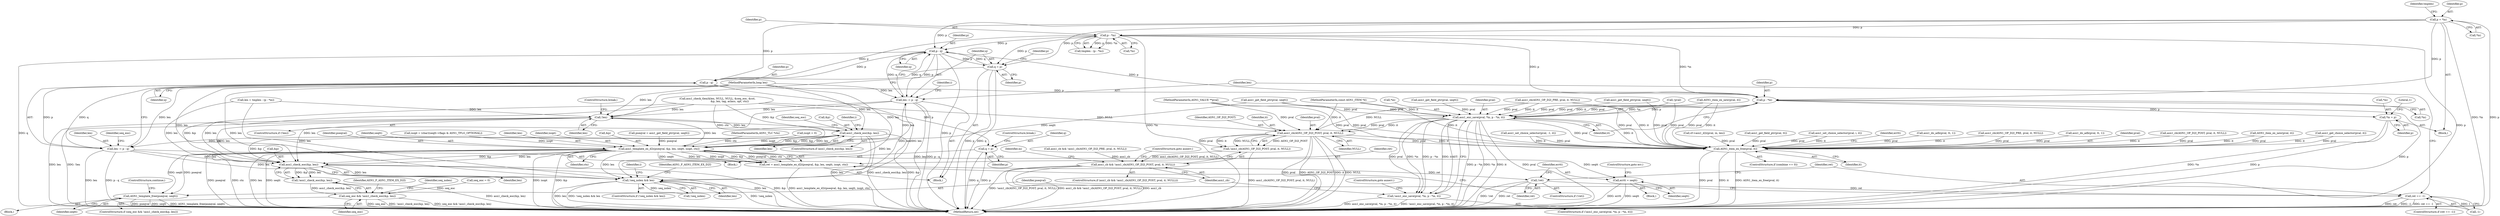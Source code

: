 digraph "0_openssl_cc598f321fbac9c04da5766243ed55d55948637d@pointer" {
"1000901" [label="(Call,p - q)"];
"1000624" [label="(Call,p = *in)"];
"1000691" [label="(Call,p - *in)"];
"1000820" [label="(Call,q = p)"];
"1000901" [label="(Call,p - q)"];
"1000839" [label="(Call,p - q)"];
"1000837" [label="(Call,len -= p - q)"];
"1000908" [label="(Call,asn1_check_eoc(&p, len))"];
"1000907" [label="(Call,!asn1_check_eoc(&p, len))"];
"1000905" [label="(Call,seq_eoc && !asn1_check_eoc(&p, len))"];
"1000918" [label="(Call,!seq_nolen && len)"];
"1000845" [label="(Call,q = p)"];
"1000981" [label="(Call,p - *in)"];
"1000977" [label="(Call,asn1_enc_save(pval, *in, p - *in, it))"];
"1000976" [label="(Call,!asn1_enc_save(pval, *in, p - *in, it))"];
"1000991" [label="(Call,asn1_cb(ASN1_OP_D2I_POST, pval, it, NULL))"];
"1000990" [label="(Call,!asn1_cb(ASN1_OP_D2I_POST, pval, it, NULL))"];
"1000988" [label="(Call,asn1_cb && !asn1_cb(ASN1_OP_D2I_POST, pval, it, NULL))"];
"1001019" [label="(Call,ASN1_item_ex_free(pval, it))"];
"1000997" [label="(Call,*in = p)"];
"1000899" [label="(Call,len -= p - q)"];
"1000817" [label="(Call,!len)"];
"1000824" [label="(Call,asn1_check_eoc(&p, len))"];
"1000872" [label="(Call,asn1_template_ex_d2i(pseqval, &p, len, seqtt, isopt, ctx))"];
"1000870" [label="(Call,ret = asn1_template_ex_d2i(pseqval, &p, len, seqtt, isopt, ctx))"];
"1000881" [label="(Call,!ret)"];
"1000890" [label="(Call,ret == -1)"];
"1000884" [label="(Call,errtt = seqtt)"];
"1000895" [label="(Call,ASN1_template_free(pseqval, seqtt))"];
"1000441" [label="(Call,cf->asn1_d2i(pval, in, len))"];
"1000904" [label="(ControlStructure,if (seq_eoc && !asn1_check_eoc(&p, len)))"];
"1000881" [label="(Call,!ret)"];
"1000897" [label="(Identifier,seqtt)"];
"1000882" [label="(Identifier,ret)"];
"1000976" [label="(Call,!asn1_enc_save(pval, *in, p - *in, it))"];
"1000891" [label="(Identifier,ret)"];
"1000837" [label="(Call,len -= p - q)"];
"1000987" [label="(ControlStructure,if (asn1_cb && !asn1_cb(ASN1_OP_D2I_POST, pval, it, NULL)))"];
"1000975" [label="(ControlStructure,if (!asn1_enc_save(pval, *in, p - *in, it)))"];
"1000895" [label="(Call,ASN1_template_free(pseqval, seqtt))"];
"1000911" [label="(Identifier,len)"];
"1000986" [label="(ControlStructure,goto auxerr;)"];
"1000979" [label="(Call,*in)"];
"1000999" [label="(Identifier,in)"];
"1000889" [label="(ControlStructure,if (ret == -1))"];
"1000873" [label="(Identifier,pseqval)"];
"1000645" [label="(Call,asn1_check_tlen(&len, NULL, NULL, &seq_eoc, &cst,\n                              &p, len, tag, aclass, opt, ctx))"];
"1000907" [label="(Call,!asn1_check_eoc(&p, len))"];
"1000992" [label="(Identifier,ASN1_OP_D2I_POST)"];
"1000898" [label="(ControlStructure,continue;)"];
"1000551" [label="(Call,asn1_get_field_ptr(pval, tt))"];
"1000906" [label="(Identifier,seq_eoc)"];
"1000138" [label="(MethodParameterIn,long len)"];
"1000820" [label="(Call,q = p)"];
"1000840" [label="(Identifier,p)"];
"1001023" [label="(Identifier,errtt)"];
"1000843" [label="(Identifier,seq_eoc)"];
"1000883" [label="(Block,)"];
"1000982" [label="(Identifier,p)"];
"1000725" [label="(Call,asn1_cb && !asn1_cb(ASN1_OP_D2I_PRE, pval, it, NULL))"];
"1000803" [label="(Call,asn1_do_adb(pval, tt, 1))"];
"1000902" [label="(Identifier,p)"];
"1000691" [label="(Call,p - *in)"];
"1001019" [label="(Call,ASN1_item_ex_free(pval, it))"];
"1000877" [label="(Identifier,seqtt)"];
"1000851" [label="(Identifier,i)"];
"1000983" [label="(Call,*in)"];
"1000813" [label="(Call,asn1_get_field_ptr(pval, seqtt))"];
"1001015" [label="(ControlStructure,if (combine == 0))"];
"1000467" [label="(Call,asn1_cb(ASN1_OP_D2I_PRE, pval, it, NULL))"];
"1000879" [label="(Identifier,ctx)"];
"1000960" [label="(Call,asn1_get_field_ptr(pval, seqtt))"];
"1000981" [label="(Call,p - *in)"];
"1000847" [label="(Identifier,p)"];
"1000827" [label="(Identifier,len)"];
"1000989" [label="(Identifier,asn1_cb)"];
"1000728" [label="(Call,asn1_cb(ASN1_OP_D2I_PRE, pval, it, NULL))"];
"1000818" [label="(Identifier,len)"];
"1000689" [label="(Call,tmplen - (p - *in))"];
"1000842" [label="(Call,seq_eoc = 0)"];
"1000880" [label="(ControlStructure,if (!ret))"];
"1000136" [label="(MethodParameterIn,ASN1_VALUE **pval)"];
"1000995" [label="(Identifier,NULL)"];
"1000839" [label="(Call,p - q)"];
"1000861" [label="(Call,isopt = (char)(seqtt->flags & ASN1_TFLG_OPTIONAL))"];
"1000823" [label="(ControlStructure,if (asn1_check_eoc(&p, len)))"];
"1001034" [label="(MethodReturn,int)"];
"1000626" [label="(Call,*in)"];
"1000991" [label="(Call,asn1_cb(ASN1_OP_D2I_POST, pval, it, NULL))"];
"1000942" [label="(Call,asn1_do_adb(pval, tt, 1))"];
"1000890" [label="(Call,ret == -1)"];
"1000894" [label="(Block,)"];
"1000899" [label="(Call,len -= p - q)"];
"1000826" [label="(Identifier,p)"];
"1000687" [label="(Call,len = tmplen - (p - *in))"];
"1000978" [label="(Identifier,pval)"];
"1000918" [label="(Call,!seq_nolen && len)"];
"1000795" [label="(Identifier,i)"];
"1000985" [label="(Identifier,it)"];
"1000885" [label="(Identifier,errtt)"];
"1000905" [label="(Call,seq_eoc && !asn1_check_eoc(&p, len))"];
"1000816" [label="(ControlStructure,if (!len))"];
"1000876" [label="(Identifier,len)"];
"1000692" [label="(Identifier,p)"];
"1000870" [label="(Call,ret = asn1_template_ex_d2i(pseqval, &p, len, seqtt, isopt, ctx))"];
"1000629" [label="(Identifier,tmplen)"];
"1000824" [label="(Call,asn1_check_eoc(&p, len))"];
"1000988" [label="(Call,asn1_cb && !asn1_cb(ASN1_OP_D2I_POST, pval, it, NULL))"];
"1001020" [label="(Identifier,pval)"];
"1001000" [label="(Identifier,p)"];
"1000772" [label="(Call,asn1_get_field_ptr(pval, seqtt))"];
"1000841" [label="(Identifier,q)"];
"1000817" [label="(Call,!len)"];
"1000929" [label="(Identifier,i)"];
"1000822" [label="(Identifier,p)"];
"1000848" [label="(ControlStructure,break;)"];
"1000977" [label="(Call,asn1_enc_save(pval, *in, p - *in, it))"];
"1000610" [label="(Call,asn1_cb(ASN1_OP_D2I_POST, pval, it, NULL))"];
"1000846" [label="(Identifier,q)"];
"1000914" [label="(Identifier,ASN1_F_ASN1_ITEM_EX_D2I)"];
"1000624" [label="(Call,p = *in)"];
"1000884" [label="(Call,errtt = seqtt)"];
"1001021" [label="(Identifier,it)"];
"1000821" [label="(Identifier,q)"];
"1000994" [label="(Identifier,it)"];
"1000886" [label="(Identifier,seqtt)"];
"1000872" [label="(Call,asn1_template_ex_d2i(pseqval, &p, len, seqtt, isopt, ctx))"];
"1000213" [label="(Block,)"];
"1000139" [label="(MethodParameterIn,const ASN1_ITEM *it)"];
"1000924" [label="(Identifier,ASN1_F_ASN1_ITEM_EX_D2I)"];
"1000871" [label="(Identifier,ret)"];
"1000878" [label="(Identifier,isopt)"];
"1000693" [label="(Call,*in)"];
"1000516" [label="(Call,ASN1_item_ex_new(pval, it))"];
"1000874" [label="(Call,&p)"];
"1000919" [label="(Call,!seq_nolen)"];
"1000479" [label="(Call,asn1_get_choice_selector(pval, it))"];
"1000921" [label="(Identifier,len)"];
"1000811" [label="(Call,pseqval = asn1_get_field_ptr(pval, seqtt))"];
"1000845" [label="(Call,q = p)"];
"1000838" [label="(Identifier,len)"];
"1000143" [label="(MethodParameterIn,ASN1_TLC *ctx)"];
"1000887" [label="(ControlStructure,goto err;)"];
"1000798" [label="(Block,)"];
"1000917" [label="(ControlStructure,if (!seq_nolen && len))"];
"1000602" [label="(Call,asn1_set_choice_selector(pval, i, it))"];
"1000998" [label="(Call,*in)"];
"1000819" [label="(ControlStructure,break;)"];
"1000831" [label="(Identifier,seq_eoc)"];
"1000996" [label="(ControlStructure,goto auxerr;)"];
"1000908" [label="(Call,asn1_check_eoc(&p, len))"];
"1000900" [label="(Identifier,len)"];
"1000920" [label="(Identifier,seq_nolen)"];
"1000993" [label="(Identifier,pval)"];
"1000997" [label="(Call,*in = p)"];
"1000196" [label="(Call,!pval)"];
"1001002" [label="(Literal,1)"];
"1000828" [label="(Block,)"];
"1000990" [label="(Call,!asn1_cb(ASN1_OP_D2I_POST, pval, it, NULL))"];
"1000909" [label="(Call,&p)"];
"1000892" [label="(Call,-1)"];
"1000903" [label="(Identifier,q)"];
"1000625" [label="(Identifier,p)"];
"1000901" [label="(Call,p - q)"];
"1000896" [label="(Identifier,pseqval)"];
"1000857" [label="(Call,isopt = 0)"];
"1000508" [label="(Call,asn1_set_choice_selector(pval, -1, it))"];
"1000716" [label="(Call,ASN1_item_ex_new(pval, it))"];
"1000825" [label="(Call,&p)"];
"1000901" -> "1000899"  [label="AST: "];
"1000901" -> "1000903"  [label="CFG: "];
"1000902" -> "1000901"  [label="AST: "];
"1000903" -> "1000901"  [label="AST: "];
"1000899" -> "1000901"  [label="CFG: "];
"1000901" -> "1001034"  [label="DDG: q"];
"1000901" -> "1001034"  [label="DDG: p"];
"1000901" -> "1000820"  [label="DDG: p"];
"1000901" -> "1000839"  [label="DDG: p"];
"1000901" -> "1000899"  [label="DDG: p"];
"1000901" -> "1000899"  [label="DDG: q"];
"1000624" -> "1000901"  [label="DDG: p"];
"1000691" -> "1000901"  [label="DDG: p"];
"1000820" -> "1000901"  [label="DDG: q"];
"1000901" -> "1000981"  [label="DDG: p"];
"1000624" -> "1000213"  [label="AST: "];
"1000624" -> "1000626"  [label="CFG: "];
"1000625" -> "1000624"  [label="AST: "];
"1000626" -> "1000624"  [label="AST: "];
"1000629" -> "1000624"  [label="CFG: "];
"1000624" -> "1001034"  [label="DDG: *in"];
"1000624" -> "1001034"  [label="DDG: p"];
"1000624" -> "1000691"  [label="DDG: p"];
"1000624" -> "1000820"  [label="DDG: p"];
"1000624" -> "1000839"  [label="DDG: p"];
"1000624" -> "1000981"  [label="DDG: p"];
"1000691" -> "1000689"  [label="AST: "];
"1000691" -> "1000693"  [label="CFG: "];
"1000692" -> "1000691"  [label="AST: "];
"1000693" -> "1000691"  [label="AST: "];
"1000689" -> "1000691"  [label="CFG: "];
"1000691" -> "1001034"  [label="DDG: *in"];
"1000691" -> "1001034"  [label="DDG: p"];
"1000691" -> "1000689"  [label="DDG: p"];
"1000691" -> "1000689"  [label="DDG: *in"];
"1000691" -> "1000820"  [label="DDG: p"];
"1000691" -> "1000839"  [label="DDG: p"];
"1000691" -> "1000981"  [label="DDG: p"];
"1000691" -> "1000981"  [label="DDG: *in"];
"1000820" -> "1000798"  [label="AST: "];
"1000820" -> "1000822"  [label="CFG: "];
"1000821" -> "1000820"  [label="AST: "];
"1000822" -> "1000820"  [label="AST: "];
"1000826" -> "1000820"  [label="CFG: "];
"1000820" -> "1001034"  [label="DDG: p"];
"1000820" -> "1001034"  [label="DDG: q"];
"1000820" -> "1000839"  [label="DDG: q"];
"1000839" -> "1000837"  [label="AST: "];
"1000839" -> "1000841"  [label="CFG: "];
"1000840" -> "1000839"  [label="AST: "];
"1000841" -> "1000839"  [label="AST: "];
"1000837" -> "1000839"  [label="CFG: "];
"1000839" -> "1000837"  [label="DDG: p"];
"1000839" -> "1000837"  [label="DDG: q"];
"1000839" -> "1000845"  [label="DDG: p"];
"1000839" -> "1000981"  [label="DDG: p"];
"1000837" -> "1000828"  [label="AST: "];
"1000838" -> "1000837"  [label="AST: "];
"1000843" -> "1000837"  [label="CFG: "];
"1000837" -> "1001034"  [label="DDG: len"];
"1000837" -> "1001034"  [label="DDG: p - q"];
"1000824" -> "1000837"  [label="DDG: len"];
"1000138" -> "1000837"  [label="DDG: len"];
"1000837" -> "1000908"  [label="DDG: len"];
"1000837" -> "1000918"  [label="DDG: len"];
"1000908" -> "1000907"  [label="AST: "];
"1000908" -> "1000911"  [label="CFG: "];
"1000909" -> "1000908"  [label="AST: "];
"1000911" -> "1000908"  [label="AST: "];
"1000907" -> "1000908"  [label="CFG: "];
"1000908" -> "1001034"  [label="DDG: len"];
"1000908" -> "1001034"  [label="DDG: &p"];
"1000908" -> "1000907"  [label="DDG: &p"];
"1000908" -> "1000907"  [label="DDG: len"];
"1000872" -> "1000908"  [label="DDG: &p"];
"1000872" -> "1000908"  [label="DDG: len"];
"1000824" -> "1000908"  [label="DDG: &p"];
"1000645" -> "1000908"  [label="DDG: &p"];
"1000645" -> "1000908"  [label="DDG: len"];
"1000817" -> "1000908"  [label="DDG: len"];
"1000899" -> "1000908"  [label="DDG: len"];
"1000687" -> "1000908"  [label="DDG: len"];
"1000138" -> "1000908"  [label="DDG: len"];
"1000908" -> "1000918"  [label="DDG: len"];
"1000907" -> "1000905"  [label="AST: "];
"1000905" -> "1000907"  [label="CFG: "];
"1000907" -> "1001034"  [label="DDG: asn1_check_eoc(&p, len)"];
"1000907" -> "1000905"  [label="DDG: asn1_check_eoc(&p, len)"];
"1000905" -> "1000904"  [label="AST: "];
"1000905" -> "1000906"  [label="CFG: "];
"1000906" -> "1000905"  [label="AST: "];
"1000914" -> "1000905"  [label="CFG: "];
"1000920" -> "1000905"  [label="CFG: "];
"1000905" -> "1001034"  [label="DDG: seq_eoc && !asn1_check_eoc(&p, len)"];
"1000905" -> "1001034"  [label="DDG: seq_eoc"];
"1000905" -> "1001034"  [label="DDG: !asn1_check_eoc(&p, len)"];
"1000842" -> "1000905"  [label="DDG: seq_eoc"];
"1000918" -> "1000917"  [label="AST: "];
"1000918" -> "1000919"  [label="CFG: "];
"1000918" -> "1000921"  [label="CFG: "];
"1000919" -> "1000918"  [label="AST: "];
"1000921" -> "1000918"  [label="AST: "];
"1000924" -> "1000918"  [label="CFG: "];
"1000929" -> "1000918"  [label="CFG: "];
"1000918" -> "1001034"  [label="DDG: !seq_nolen && len"];
"1000918" -> "1001034"  [label="DDG: !seq_nolen"];
"1000918" -> "1001034"  [label="DDG: len"];
"1000919" -> "1000918"  [label="DDG: seq_nolen"];
"1000645" -> "1000918"  [label="DDG: len"];
"1000817" -> "1000918"  [label="DDG: len"];
"1000899" -> "1000918"  [label="DDG: len"];
"1000872" -> "1000918"  [label="DDG: len"];
"1000687" -> "1000918"  [label="DDG: len"];
"1000138" -> "1000918"  [label="DDG: len"];
"1000845" -> "1000828"  [label="AST: "];
"1000845" -> "1000847"  [label="CFG: "];
"1000846" -> "1000845"  [label="AST: "];
"1000847" -> "1000845"  [label="AST: "];
"1000848" -> "1000845"  [label="CFG: "];
"1000845" -> "1001034"  [label="DDG: q"];
"1000845" -> "1001034"  [label="DDG: p"];
"1000981" -> "1000977"  [label="AST: "];
"1000981" -> "1000983"  [label="CFG: "];
"1000982" -> "1000981"  [label="AST: "];
"1000983" -> "1000981"  [label="AST: "];
"1000985" -> "1000981"  [label="CFG: "];
"1000981" -> "1001034"  [label="DDG: p"];
"1000981" -> "1000977"  [label="DDG: *in"];
"1000981" -> "1000977"  [label="DDG: p"];
"1000981" -> "1000997"  [label="DDG: p"];
"1000977" -> "1000976"  [label="AST: "];
"1000977" -> "1000985"  [label="CFG: "];
"1000978" -> "1000977"  [label="AST: "];
"1000979" -> "1000977"  [label="AST: "];
"1000985" -> "1000977"  [label="AST: "];
"1000976" -> "1000977"  [label="CFG: "];
"1000977" -> "1001034"  [label="DDG: p - *in"];
"1000977" -> "1001034"  [label="DDG: *in"];
"1000977" -> "1001034"  [label="DDG: it"];
"1000977" -> "1001034"  [label="DDG: pval"];
"1000977" -> "1000976"  [label="DDG: pval"];
"1000977" -> "1000976"  [label="DDG: *in"];
"1000977" -> "1000976"  [label="DDG: p - *in"];
"1000977" -> "1000976"  [label="DDG: it"];
"1000716" -> "1000977"  [label="DDG: pval"];
"1000716" -> "1000977"  [label="DDG: it"];
"1000813" -> "1000977"  [label="DDG: pval"];
"1000196" -> "1000977"  [label="DDG: pval"];
"1000728" -> "1000977"  [label="DDG: pval"];
"1000728" -> "1000977"  [label="DDG: it"];
"1000772" -> "1000977"  [label="DDG: pval"];
"1000960" -> "1000977"  [label="DDG: pval"];
"1000136" -> "1000977"  [label="DDG: pval"];
"1000139" -> "1000977"  [label="DDG: it"];
"1000977" -> "1000991"  [label="DDG: pval"];
"1000977" -> "1000991"  [label="DDG: it"];
"1000977" -> "1001019"  [label="DDG: pval"];
"1000977" -> "1001019"  [label="DDG: it"];
"1000976" -> "1000975"  [label="AST: "];
"1000986" -> "1000976"  [label="CFG: "];
"1000989" -> "1000976"  [label="CFG: "];
"1000976" -> "1001034"  [label="DDG: asn1_enc_save(pval, *in, p - *in, it)"];
"1000976" -> "1001034"  [label="DDG: !asn1_enc_save(pval, *in, p - *in, it)"];
"1000991" -> "1000990"  [label="AST: "];
"1000991" -> "1000995"  [label="CFG: "];
"1000992" -> "1000991"  [label="AST: "];
"1000993" -> "1000991"  [label="AST: "];
"1000994" -> "1000991"  [label="AST: "];
"1000995" -> "1000991"  [label="AST: "];
"1000990" -> "1000991"  [label="CFG: "];
"1000991" -> "1001034"  [label="DDG: pval"];
"1000991" -> "1001034"  [label="DDG: ASN1_OP_D2I_POST"];
"1000991" -> "1001034"  [label="DDG: it"];
"1000991" -> "1001034"  [label="DDG: NULL"];
"1000991" -> "1000990"  [label="DDG: ASN1_OP_D2I_POST"];
"1000991" -> "1000990"  [label="DDG: pval"];
"1000991" -> "1000990"  [label="DDG: it"];
"1000991" -> "1000990"  [label="DDG: NULL"];
"1000136" -> "1000991"  [label="DDG: pval"];
"1000139" -> "1000991"  [label="DDG: it"];
"1000645" -> "1000991"  [label="DDG: NULL"];
"1000728" -> "1000991"  [label="DDG: NULL"];
"1000991" -> "1001019"  [label="DDG: pval"];
"1000991" -> "1001019"  [label="DDG: it"];
"1000990" -> "1000988"  [label="AST: "];
"1000988" -> "1000990"  [label="CFG: "];
"1000990" -> "1001034"  [label="DDG: asn1_cb(ASN1_OP_D2I_POST, pval, it, NULL)"];
"1000990" -> "1000988"  [label="DDG: asn1_cb(ASN1_OP_D2I_POST, pval, it, NULL)"];
"1000988" -> "1000987"  [label="AST: "];
"1000988" -> "1000989"  [label="CFG: "];
"1000989" -> "1000988"  [label="AST: "];
"1000996" -> "1000988"  [label="CFG: "];
"1000999" -> "1000988"  [label="CFG: "];
"1000988" -> "1001034"  [label="DDG: asn1_cb && !asn1_cb(ASN1_OP_D2I_POST, pval, it, NULL)"];
"1000988" -> "1001034"  [label="DDG: asn1_cb"];
"1000988" -> "1001034"  [label="DDG: !asn1_cb(ASN1_OP_D2I_POST, pval, it, NULL)"];
"1000725" -> "1000988"  [label="DDG: asn1_cb"];
"1001019" -> "1001015"  [label="AST: "];
"1001019" -> "1001021"  [label="CFG: "];
"1001020" -> "1001019"  [label="AST: "];
"1001021" -> "1001019"  [label="AST: "];
"1001023" -> "1001019"  [label="CFG: "];
"1001019" -> "1001034"  [label="DDG: it"];
"1001019" -> "1001034"  [label="DDG: ASN1_item_ex_free(pval, it)"];
"1001019" -> "1001034"  [label="DDG: pval"];
"1000441" -> "1001019"  [label="DDG: pval"];
"1000508" -> "1001019"  [label="DDG: pval"];
"1000508" -> "1001019"  [label="DDG: it"];
"1000716" -> "1001019"  [label="DDG: pval"];
"1000716" -> "1001019"  [label="DDG: it"];
"1000813" -> "1001019"  [label="DDG: pval"];
"1000942" -> "1001019"  [label="DDG: pval"];
"1000467" -> "1001019"  [label="DDG: pval"];
"1000467" -> "1001019"  [label="DDG: it"];
"1000479" -> "1001019"  [label="DDG: pval"];
"1000479" -> "1001019"  [label="DDG: it"];
"1000196" -> "1001019"  [label="DDG: pval"];
"1000803" -> "1001019"  [label="DDG: pval"];
"1000602" -> "1001019"  [label="DDG: pval"];
"1000602" -> "1001019"  [label="DDG: it"];
"1000551" -> "1001019"  [label="DDG: pval"];
"1000610" -> "1001019"  [label="DDG: pval"];
"1000610" -> "1001019"  [label="DDG: it"];
"1000728" -> "1001019"  [label="DDG: pval"];
"1000728" -> "1001019"  [label="DDG: it"];
"1000772" -> "1001019"  [label="DDG: pval"];
"1000516" -> "1001019"  [label="DDG: pval"];
"1000516" -> "1001019"  [label="DDG: it"];
"1000136" -> "1001019"  [label="DDG: pval"];
"1000139" -> "1001019"  [label="DDG: it"];
"1000997" -> "1000213"  [label="AST: "];
"1000997" -> "1001000"  [label="CFG: "];
"1000998" -> "1000997"  [label="AST: "];
"1001000" -> "1000997"  [label="AST: "];
"1001002" -> "1000997"  [label="CFG: "];
"1000997" -> "1001034"  [label="DDG: *in"];
"1000997" -> "1001034"  [label="DDG: p"];
"1000899" -> "1000798"  [label="AST: "];
"1000900" -> "1000899"  [label="AST: "];
"1000795" -> "1000899"  [label="CFG: "];
"1000899" -> "1001034"  [label="DDG: len"];
"1000899" -> "1001034"  [label="DDG: p - q"];
"1000899" -> "1000817"  [label="DDG: len"];
"1000872" -> "1000899"  [label="DDG: len"];
"1000138" -> "1000899"  [label="DDG: len"];
"1000817" -> "1000816"  [label="AST: "];
"1000817" -> "1000818"  [label="CFG: "];
"1000818" -> "1000817"  [label="AST: "];
"1000819" -> "1000817"  [label="CFG: "];
"1000821" -> "1000817"  [label="CFG: "];
"1000817" -> "1001034"  [label="DDG: len"];
"1000817" -> "1001034"  [label="DDG: !len"];
"1000645" -> "1000817"  [label="DDG: len"];
"1000872" -> "1000817"  [label="DDG: len"];
"1000687" -> "1000817"  [label="DDG: len"];
"1000138" -> "1000817"  [label="DDG: len"];
"1000817" -> "1000824"  [label="DDG: len"];
"1000824" -> "1000823"  [label="AST: "];
"1000824" -> "1000827"  [label="CFG: "];
"1000825" -> "1000824"  [label="AST: "];
"1000827" -> "1000824"  [label="AST: "];
"1000831" -> "1000824"  [label="CFG: "];
"1000851" -> "1000824"  [label="CFG: "];
"1000824" -> "1001034"  [label="DDG: len"];
"1000824" -> "1001034"  [label="DDG: asn1_check_eoc(&p, len)"];
"1000824" -> "1001034"  [label="DDG: &p"];
"1000872" -> "1000824"  [label="DDG: &p"];
"1000645" -> "1000824"  [label="DDG: &p"];
"1000138" -> "1000824"  [label="DDG: len"];
"1000824" -> "1000872"  [label="DDG: &p"];
"1000824" -> "1000872"  [label="DDG: len"];
"1000872" -> "1000870"  [label="AST: "];
"1000872" -> "1000879"  [label="CFG: "];
"1000873" -> "1000872"  [label="AST: "];
"1000874" -> "1000872"  [label="AST: "];
"1000876" -> "1000872"  [label="AST: "];
"1000877" -> "1000872"  [label="AST: "];
"1000878" -> "1000872"  [label="AST: "];
"1000879" -> "1000872"  [label="AST: "];
"1000870" -> "1000872"  [label="CFG: "];
"1000872" -> "1001034"  [label="DDG: isopt"];
"1000872" -> "1001034"  [label="DDG: &p"];
"1000872" -> "1001034"  [label="DDG: pseqval"];
"1000872" -> "1001034"  [label="DDG: ctx"];
"1000872" -> "1001034"  [label="DDG: len"];
"1000872" -> "1001034"  [label="DDG: seqtt"];
"1000872" -> "1000870"  [label="DDG: seqtt"];
"1000872" -> "1000870"  [label="DDG: len"];
"1000872" -> "1000870"  [label="DDG: isopt"];
"1000872" -> "1000870"  [label="DDG: &p"];
"1000872" -> "1000870"  [label="DDG: pseqval"];
"1000872" -> "1000870"  [label="DDG: ctx"];
"1000811" -> "1000872"  [label="DDG: pseqval"];
"1000138" -> "1000872"  [label="DDG: len"];
"1000813" -> "1000872"  [label="DDG: seqtt"];
"1000857" -> "1000872"  [label="DDG: isopt"];
"1000861" -> "1000872"  [label="DDG: isopt"];
"1000645" -> "1000872"  [label="DDG: ctx"];
"1000143" -> "1000872"  [label="DDG: ctx"];
"1000872" -> "1000884"  [label="DDG: seqtt"];
"1000872" -> "1000895"  [label="DDG: pseqval"];
"1000872" -> "1000895"  [label="DDG: seqtt"];
"1000870" -> "1000798"  [label="AST: "];
"1000871" -> "1000870"  [label="AST: "];
"1000882" -> "1000870"  [label="CFG: "];
"1000870" -> "1001034"  [label="DDG: asn1_template_ex_d2i(pseqval, &p, len, seqtt, isopt, ctx)"];
"1000870" -> "1000881"  [label="DDG: ret"];
"1000881" -> "1000880"  [label="AST: "];
"1000881" -> "1000882"  [label="CFG: "];
"1000882" -> "1000881"  [label="AST: "];
"1000885" -> "1000881"  [label="CFG: "];
"1000891" -> "1000881"  [label="CFG: "];
"1000881" -> "1001034"  [label="DDG: !ret"];
"1000881" -> "1001034"  [label="DDG: ret"];
"1000881" -> "1000890"  [label="DDG: ret"];
"1000890" -> "1000889"  [label="AST: "];
"1000890" -> "1000892"  [label="CFG: "];
"1000891" -> "1000890"  [label="AST: "];
"1000892" -> "1000890"  [label="AST: "];
"1000896" -> "1000890"  [label="CFG: "];
"1000900" -> "1000890"  [label="CFG: "];
"1000890" -> "1001034"  [label="DDG: ret"];
"1000890" -> "1001034"  [label="DDG: -1"];
"1000890" -> "1001034"  [label="DDG: ret == -1"];
"1000892" -> "1000890"  [label="DDG: 1"];
"1000884" -> "1000883"  [label="AST: "];
"1000884" -> "1000886"  [label="CFG: "];
"1000885" -> "1000884"  [label="AST: "];
"1000886" -> "1000884"  [label="AST: "];
"1000887" -> "1000884"  [label="CFG: "];
"1000884" -> "1001034"  [label="DDG: errtt"];
"1000884" -> "1001034"  [label="DDG: seqtt"];
"1000895" -> "1000894"  [label="AST: "];
"1000895" -> "1000897"  [label="CFG: "];
"1000896" -> "1000895"  [label="AST: "];
"1000897" -> "1000895"  [label="AST: "];
"1000898" -> "1000895"  [label="CFG: "];
"1000895" -> "1001034"  [label="DDG: seqtt"];
"1000895" -> "1001034"  [label="DDG: ASN1_template_free(pseqval, seqtt)"];
"1000895" -> "1001034"  [label="DDG: pseqval"];
}

